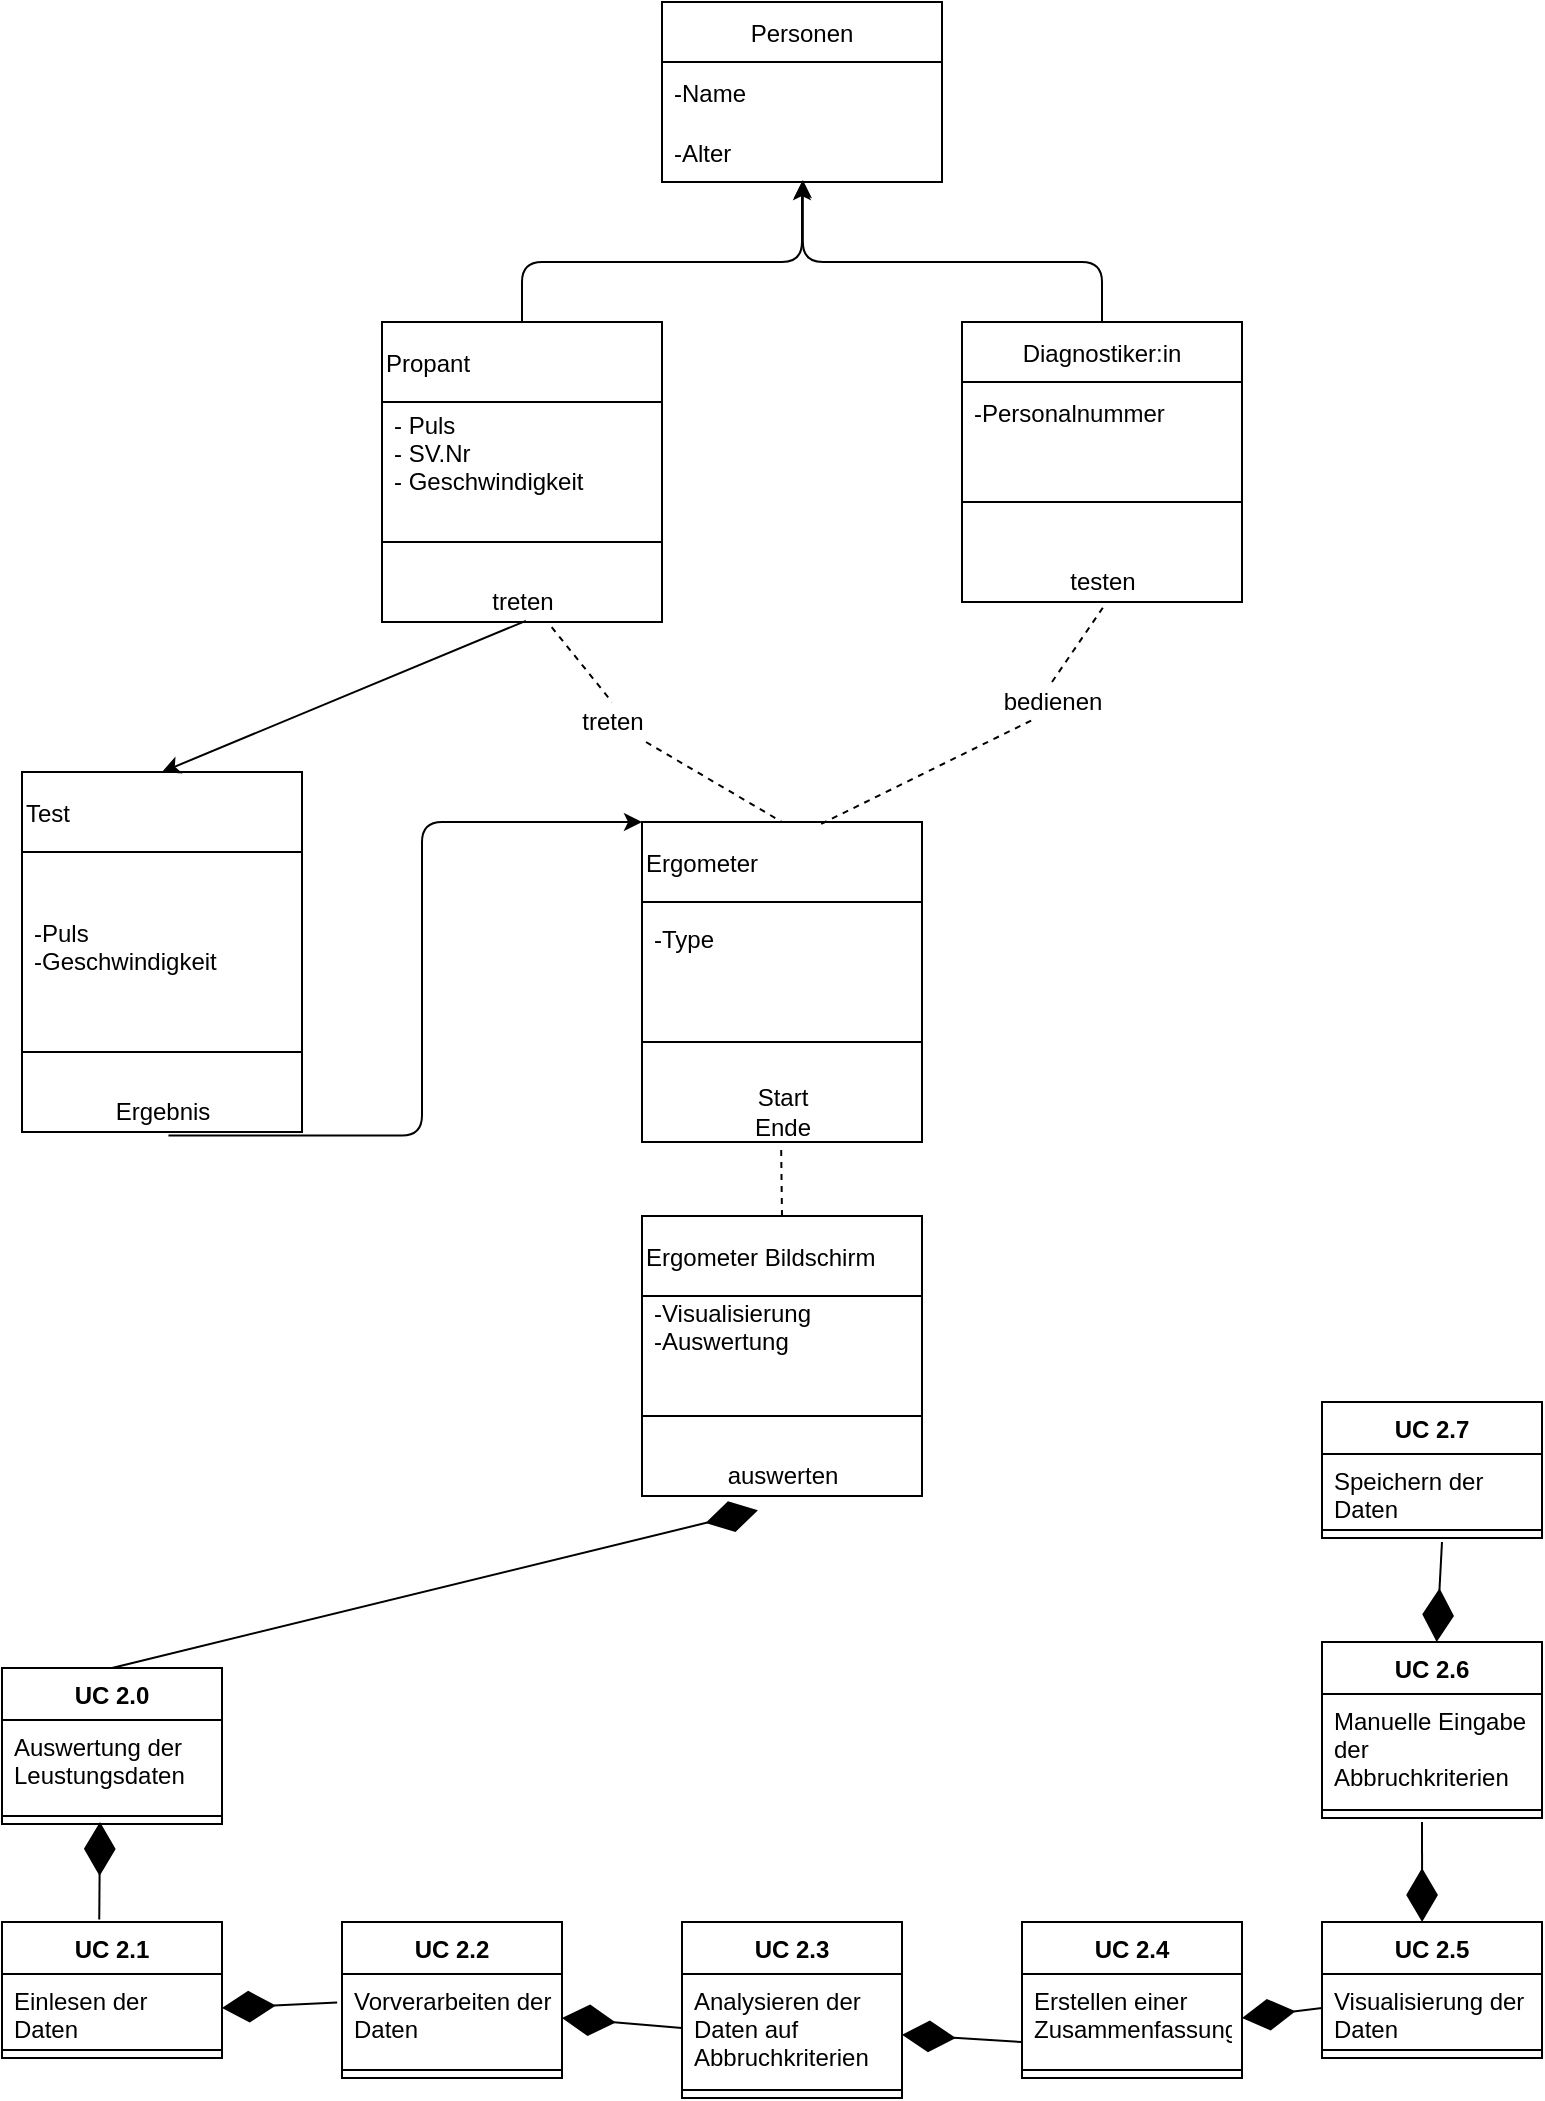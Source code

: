 <mxfile>
    <diagram id="97Y9pvVlC7XPr3LZC0Za" name="Page-1">
        <mxGraphModel dx="1333" dy="1031" grid="1" gridSize="10" guides="1" tooltips="1" connect="1" arrows="1" fold="1" page="1" pageScale="1" pageWidth="827" pageHeight="1169" math="0" shadow="0">
            <root>
                <mxCell id="0"/>
                <mxCell id="1" parent="0"/>
                <mxCell id="2" value="Personen" style="swimlane;fontStyle=0;childLayout=stackLayout;horizontal=1;startSize=30;horizontalStack=0;resizeParent=1;resizeParentMax=0;resizeLast=0;collapsible=1;marginBottom=0;" vertex="1" parent="1">
                    <mxGeometry x="370" y="20" width="140" height="90" as="geometry"/>
                </mxCell>
                <mxCell id="3" value="-Name" style="text;strokeColor=none;fillColor=none;align=left;verticalAlign=middle;spacingLeft=4;spacingRight=4;overflow=hidden;points=[[0,0.5],[1,0.5]];portConstraint=eastwest;rotatable=0;" vertex="1" parent="2">
                    <mxGeometry y="30" width="140" height="30" as="geometry"/>
                </mxCell>
                <mxCell id="5" value="-Alter" style="text;strokeColor=none;fillColor=none;align=left;verticalAlign=middle;spacingLeft=4;spacingRight=4;overflow=hidden;points=[[0,0.5],[1,0.5]];portConstraint=eastwest;rotatable=0;" vertex="1" parent="2">
                    <mxGeometry y="60" width="140" height="30" as="geometry"/>
                </mxCell>
                <mxCell id="6" value="Propant" style="swimlane;fontStyle=0;childLayout=stackLayout;horizontal=1;startSize=40;horizontalStack=0;resizeParent=1;resizeParentMax=0;resizeLast=0;collapsible=1;marginBottom=0;align=left;" vertex="1" parent="1">
                    <mxGeometry x="230" y="180" width="140" height="150" as="geometry"/>
                </mxCell>
                <mxCell id="9" value="- Puls&#10;- SV.Nr&#10;- Geschwindigkeit" style="text;strokeColor=none;fillColor=none;align=left;verticalAlign=middle;spacingLeft=4;spacingRight=4;overflow=hidden;points=[[0,0.5],[1,0.5]];portConstraint=eastwest;rotatable=0;" vertex="1" parent="6">
                    <mxGeometry y="40" width="140" height="50" as="geometry"/>
                </mxCell>
                <mxCell id="32" value="" style="shape=crossbar;whiteSpace=wrap;html=1;rounded=1;" vertex="1" parent="6">
                    <mxGeometry y="90" width="140" height="40" as="geometry"/>
                </mxCell>
                <mxCell id="33" value="treten" style="text;html=1;align=center;verticalAlign=middle;resizable=0;points=[];autosize=1;strokeColor=none;fillColor=none;" vertex="1" parent="6">
                    <mxGeometry y="130" width="140" height="20" as="geometry"/>
                </mxCell>
                <mxCell id="10" value="Diagnostiker:in" style="swimlane;fontStyle=0;childLayout=stackLayout;horizontal=1;startSize=30;horizontalStack=0;resizeParent=1;resizeParentMax=0;resizeLast=0;collapsible=1;marginBottom=0;" vertex="1" parent="1">
                    <mxGeometry x="520" y="180" width="140" height="140" as="geometry"/>
                </mxCell>
                <mxCell id="13" value="-Personalnummer" style="text;strokeColor=none;fillColor=none;align=left;verticalAlign=middle;spacingLeft=4;spacingRight=4;overflow=hidden;points=[[0,0.5],[1,0.5]];portConstraint=eastwest;rotatable=0;" vertex="1" parent="10">
                    <mxGeometry y="30" width="140" height="30" as="geometry"/>
                </mxCell>
                <mxCell id="34" value="" style="shape=crossbar;whiteSpace=wrap;html=1;rounded=1;" vertex="1" parent="10">
                    <mxGeometry y="60" width="140" height="60" as="geometry"/>
                </mxCell>
                <mxCell id="35" value="testen" style="text;html=1;align=center;verticalAlign=middle;resizable=0;points=[];autosize=1;strokeColor=none;fillColor=none;" vertex="1" parent="10">
                    <mxGeometry y="120" width="140" height="20" as="geometry"/>
                </mxCell>
                <mxCell id="18" value="" style="edgeStyle=elbowEdgeStyle;elbow=vertical;endArrow=classic;html=1;exitX=0.5;exitY=0;exitDx=0;exitDy=0;" edge="1" parent="1" source="6" target="5">
                    <mxGeometry width="50" height="50" relative="1" as="geometry">
                        <mxPoint x="420" y="300" as="sourcePoint"/>
                        <mxPoint x="470" y="250" as="targetPoint"/>
                        <Array as="points">
                            <mxPoint x="440" y="150"/>
                        </Array>
                    </mxGeometry>
                </mxCell>
                <mxCell id="19" value="" style="edgeStyle=elbowEdgeStyle;elbow=vertical;endArrow=classic;html=1;exitX=0.5;exitY=0;exitDx=0;exitDy=0;entryX=0.503;entryY=0.967;entryDx=0;entryDy=0;entryPerimeter=0;" edge="1" parent="1" source="10" target="5">
                    <mxGeometry width="50" height="50" relative="1" as="geometry">
                        <mxPoint x="420" y="300" as="sourcePoint"/>
                        <mxPoint x="440" y="200" as="targetPoint"/>
                        <Array as="points">
                            <mxPoint x="520" y="150"/>
                            <mxPoint x="510" y="230"/>
                            <mxPoint x="440" y="190"/>
                        </Array>
                    </mxGeometry>
                </mxCell>
                <mxCell id="40" value="" style="endArrow=none;dashed=1;html=1;entryX=0.514;entryY=1.03;entryDx=0;entryDy=0;entryPerimeter=0;exitX=0.5;exitY=0;exitDx=0;exitDy=0;startArrow=none;" edge="1" parent="1" source="44" target="35">
                    <mxGeometry width="50" height="50" relative="1" as="geometry">
                        <mxPoint x="370" y="610" as="sourcePoint"/>
                        <mxPoint x="420" y="560" as="targetPoint"/>
                    </mxGeometry>
                </mxCell>
                <mxCell id="44" value="bedienen" style="text;html=1;align=center;verticalAlign=middle;resizable=0;points=[];autosize=1;strokeColor=none;fillColor=none;" vertex="1" parent="1">
                    <mxGeometry x="530" y="360" width="70" height="20" as="geometry"/>
                </mxCell>
                <mxCell id="46" value="treten" style="text;html=1;align=center;verticalAlign=middle;resizable=0;points=[];autosize=1;strokeColor=none;fillColor=none;" vertex="1" parent="1">
                    <mxGeometry x="320" y="370" width="50" height="20" as="geometry"/>
                </mxCell>
                <mxCell id="47" value="" style="endArrow=none;dashed=1;html=1;entryX=0.5;entryY=0;entryDx=0;entryDy=0;exitX=0.606;exitY=1.13;exitDx=0;exitDy=0;exitPerimeter=0;" edge="1" parent="1" source="33" target="46">
                    <mxGeometry width="50" height="50" relative="1" as="geometry">
                        <mxPoint x="314.84" y="422.6" as="sourcePoint"/>
                        <mxPoint x="440" y="520" as="targetPoint"/>
                    </mxGeometry>
                </mxCell>
                <mxCell id="48" value="Test" style="swimlane;fontStyle=0;childLayout=stackLayout;horizontal=1;startSize=40;horizontalStack=0;resizeParent=1;resizeParentMax=0;resizeLast=0;collapsible=1;marginBottom=0;align=left;" vertex="1" parent="1">
                    <mxGeometry x="50" y="405" width="140" height="180" as="geometry"/>
                </mxCell>
                <mxCell id="49" value="&#10;-Puls&#10;-Geschwindigkeit" style="text;strokeColor=none;fillColor=none;align=left;verticalAlign=middle;spacingLeft=4;spacingRight=4;overflow=hidden;points=[[0,0.5],[1,0.5]];portConstraint=eastwest;rotatable=0;" vertex="1" parent="48">
                    <mxGeometry y="40" width="140" height="80" as="geometry"/>
                </mxCell>
                <mxCell id="50" value="" style="shape=crossbar;whiteSpace=wrap;html=1;rounded=1;" vertex="1" parent="48">
                    <mxGeometry y="120" width="140" height="40" as="geometry"/>
                </mxCell>
                <mxCell id="51" value="Ergebnis" style="text;html=1;align=center;verticalAlign=middle;resizable=0;points=[];autosize=1;strokeColor=none;fillColor=none;" vertex="1" parent="48">
                    <mxGeometry y="160" width="140" height="20" as="geometry"/>
                </mxCell>
                <mxCell id="53" value="" style="endArrow=classic;html=1;entryX=0.5;entryY=0;entryDx=0;entryDy=0;exitX=0.514;exitY=0.97;exitDx=0;exitDy=0;exitPerimeter=0;" edge="1" parent="1" source="33" target="48">
                    <mxGeometry width="50" height="50" relative="1" as="geometry">
                        <mxPoint x="370" y="630" as="sourcePoint"/>
                        <mxPoint x="310" y="520" as="targetPoint"/>
                    </mxGeometry>
                </mxCell>
                <mxCell id="54" value="Ergometer" style="swimlane;fontStyle=0;childLayout=stackLayout;horizontal=1;startSize=40;horizontalStack=0;resizeParent=1;resizeParentMax=0;resizeLast=0;collapsible=1;marginBottom=0;align=left;" vertex="1" parent="1">
                    <mxGeometry x="360" y="430" width="140" height="160" as="geometry"/>
                </mxCell>
                <mxCell id="55" value="-Type&#10;" style="text;strokeColor=none;fillColor=none;align=left;verticalAlign=middle;spacingLeft=4;spacingRight=4;overflow=hidden;points=[[0,0.5],[1,0.5]];portConstraint=eastwest;rotatable=0;" vertex="1" parent="54">
                    <mxGeometry y="40" width="140" height="50" as="geometry"/>
                </mxCell>
                <mxCell id="56" value="" style="shape=crossbar;whiteSpace=wrap;html=1;rounded=1;" vertex="1" parent="54">
                    <mxGeometry y="90" width="140" height="40" as="geometry"/>
                </mxCell>
                <mxCell id="57" value="Start&lt;br&gt;Ende" style="text;html=1;align=center;verticalAlign=middle;resizable=0;points=[];autosize=1;strokeColor=none;fillColor=none;" vertex="1" parent="54">
                    <mxGeometry y="130" width="140" height="30" as="geometry"/>
                </mxCell>
                <mxCell id="62" value="" style="endArrow=none;dashed=1;html=1;entryX=0.36;entryY=0.95;entryDx=0;entryDy=0;entryPerimeter=0;exitX=0.64;exitY=0.006;exitDx=0;exitDy=0;exitPerimeter=0;" edge="1" parent="1" source="54" target="44">
                    <mxGeometry width="50" height="50" relative="1" as="geometry">
                        <mxPoint x="370" y="720" as="sourcePoint"/>
                        <mxPoint x="420" y="670" as="targetPoint"/>
                    </mxGeometry>
                </mxCell>
                <mxCell id="63" value="" style="endArrow=none;dashed=1;html=1;entryX=0.5;entryY=0;entryDx=0;entryDy=0;" edge="1" parent="1" source="46" target="54">
                    <mxGeometry width="50" height="50" relative="1" as="geometry">
                        <mxPoint x="370" y="720" as="sourcePoint"/>
                        <mxPoint x="420" y="670" as="targetPoint"/>
                    </mxGeometry>
                </mxCell>
                <mxCell id="65" value="" style="edgeStyle=elbowEdgeStyle;elbow=horizontal;endArrow=classic;html=1;exitX=0.523;exitY=1.09;exitDx=0;exitDy=0;exitPerimeter=0;entryX=0;entryY=0;entryDx=0;entryDy=0;" edge="1" parent="1" source="51" target="54">
                    <mxGeometry width="50" height="50" relative="1" as="geometry">
                        <mxPoint x="370" y="780" as="sourcePoint"/>
                        <mxPoint x="360" y="540" as="targetPoint"/>
                        <Array as="points">
                            <mxPoint x="250" y="550"/>
                            <mxPoint x="360" y="530"/>
                            <mxPoint x="297" y="750"/>
                        </Array>
                    </mxGeometry>
                </mxCell>
                <mxCell id="36" value="Ergometer Bildschirm" style="swimlane;fontStyle=0;childLayout=stackLayout;horizontal=1;startSize=40;horizontalStack=0;resizeParent=1;resizeParentMax=0;resizeLast=0;collapsible=1;marginBottom=0;align=left;" vertex="1" parent="1">
                    <mxGeometry x="360" y="627" width="140" height="140" as="geometry"/>
                </mxCell>
                <mxCell id="37" value="-Visualisierung&#10;-Auswertung&#10;" style="text;strokeColor=none;fillColor=none;align=left;verticalAlign=middle;spacingLeft=4;spacingRight=4;overflow=hidden;points=[[0,0.5],[1,0.5]];portConstraint=eastwest;rotatable=0;" vertex="1" parent="36">
                    <mxGeometry y="40" width="140" height="40" as="geometry"/>
                </mxCell>
                <mxCell id="38" value="" style="shape=crossbar;whiteSpace=wrap;html=1;rounded=1;" vertex="1" parent="36">
                    <mxGeometry y="80" width="140" height="40" as="geometry"/>
                </mxCell>
                <mxCell id="39" value="auswerten" style="text;html=1;align=center;verticalAlign=middle;resizable=0;points=[];autosize=1;strokeColor=none;fillColor=none;" vertex="1" parent="36">
                    <mxGeometry y="120" width="140" height="20" as="geometry"/>
                </mxCell>
                <mxCell id="68" value="" style="endArrow=none;dashed=1;html=1;entryX=0.497;entryY=1.087;entryDx=0;entryDy=0;entryPerimeter=0;exitX=0.5;exitY=0;exitDx=0;exitDy=0;" edge="1" parent="1" source="36" target="57">
                    <mxGeometry width="50" height="50" relative="1" as="geometry">
                        <mxPoint x="370" y="980" as="sourcePoint"/>
                        <mxPoint x="420" y="930" as="targetPoint"/>
                    </mxGeometry>
                </mxCell>
                <mxCell id="105" value="UC 2.7" style="swimlane;fontStyle=1;align=center;verticalAlign=top;childLayout=stackLayout;horizontal=1;startSize=26;horizontalStack=0;resizeParent=1;resizeParentMax=0;resizeLast=0;collapsible=1;marginBottom=0;" vertex="1" parent="1">
                    <mxGeometry x="700" y="720" width="110" height="68" as="geometry"/>
                </mxCell>
                <mxCell id="106" value="Speichern der&#10;Daten" style="text;strokeColor=none;fillColor=none;align=left;verticalAlign=top;spacingLeft=4;spacingRight=4;overflow=hidden;rotatable=0;points=[[0,0.5],[1,0.5]];portConstraint=eastwest;" vertex="1" parent="105">
                    <mxGeometry y="26" width="110" height="34" as="geometry"/>
                </mxCell>
                <mxCell id="107" value="" style="line;strokeWidth=1;fillColor=none;align=left;verticalAlign=middle;spacingTop=-1;spacingLeft=3;spacingRight=3;rotatable=0;labelPosition=right;points=[];portConstraint=eastwest;" vertex="1" parent="105">
                    <mxGeometry y="60" width="110" height="8" as="geometry"/>
                </mxCell>
                <mxCell id="110" value="UC 2.0" style="swimlane;fontStyle=1;align=center;verticalAlign=top;childLayout=stackLayout;horizontal=1;startSize=26;horizontalStack=0;resizeParent=1;resizeParentMax=0;resizeLast=0;collapsible=1;marginBottom=0;" vertex="1" parent="1">
                    <mxGeometry x="40" y="853" width="110" height="78" as="geometry"/>
                </mxCell>
                <mxCell id="111" value="Auswertung der &#10;Leustungsdaten" style="text;strokeColor=none;fillColor=none;align=left;verticalAlign=top;spacingLeft=4;spacingRight=4;overflow=hidden;rotatable=0;points=[[0,0.5],[1,0.5]];portConstraint=eastwest;" vertex="1" parent="110">
                    <mxGeometry y="26" width="110" height="44" as="geometry"/>
                </mxCell>
                <mxCell id="112" value="" style="line;strokeWidth=1;fillColor=none;align=left;verticalAlign=middle;spacingTop=-1;spacingLeft=3;spacingRight=3;rotatable=0;labelPosition=right;points=[];portConstraint=eastwest;" vertex="1" parent="110">
                    <mxGeometry y="70" width="110" height="8" as="geometry"/>
                </mxCell>
                <mxCell id="114" value="UC 2.6" style="swimlane;fontStyle=1;align=center;verticalAlign=top;childLayout=stackLayout;horizontal=1;startSize=26;horizontalStack=0;resizeParent=1;resizeParentMax=0;resizeLast=0;collapsible=1;marginBottom=0;" vertex="1" parent="1">
                    <mxGeometry x="700" y="840" width="110" height="88" as="geometry"/>
                </mxCell>
                <mxCell id="115" value="Manuelle Eingabe &#10;der &#10;Abbruchkriterien" style="text;strokeColor=none;fillColor=none;align=left;verticalAlign=top;spacingLeft=4;spacingRight=4;overflow=hidden;rotatable=0;points=[[0,0.5],[1,0.5]];portConstraint=eastwest;" vertex="1" parent="114">
                    <mxGeometry y="26" width="110" height="54" as="geometry"/>
                </mxCell>
                <mxCell id="116" value="" style="line;strokeWidth=1;fillColor=none;align=left;verticalAlign=middle;spacingTop=-1;spacingLeft=3;spacingRight=3;rotatable=0;labelPosition=right;points=[];portConstraint=eastwest;" vertex="1" parent="114">
                    <mxGeometry y="80" width="110" height="8" as="geometry"/>
                </mxCell>
                <mxCell id="118" value="UC 2.5" style="swimlane;fontStyle=1;align=center;verticalAlign=top;childLayout=stackLayout;horizontal=1;startSize=26;horizontalStack=0;resizeParent=1;resizeParentMax=0;resizeLast=0;collapsible=1;marginBottom=0;" vertex="1" parent="1">
                    <mxGeometry x="700" y="980" width="110" height="68" as="geometry"/>
                </mxCell>
                <mxCell id="119" value="Visualisierung der &#10;Daten" style="text;strokeColor=none;fillColor=none;align=left;verticalAlign=top;spacingLeft=4;spacingRight=4;overflow=hidden;rotatable=0;points=[[0,0.5],[1,0.5]];portConstraint=eastwest;" vertex="1" parent="118">
                    <mxGeometry y="26" width="110" height="34" as="geometry"/>
                </mxCell>
                <mxCell id="120" value="" style="line;strokeWidth=1;fillColor=none;align=left;verticalAlign=middle;spacingTop=-1;spacingLeft=3;spacingRight=3;rotatable=0;labelPosition=right;points=[];portConstraint=eastwest;" vertex="1" parent="118">
                    <mxGeometry y="60" width="110" height="8" as="geometry"/>
                </mxCell>
                <mxCell id="122" value="UC 2.4" style="swimlane;fontStyle=1;align=center;verticalAlign=top;childLayout=stackLayout;horizontal=1;startSize=26;horizontalStack=0;resizeParent=1;resizeParentMax=0;resizeLast=0;collapsible=1;marginBottom=0;" vertex="1" parent="1">
                    <mxGeometry x="550" y="980" width="110" height="78" as="geometry"/>
                </mxCell>
                <mxCell id="123" value="Erstellen einer&#10;Zusammenfassung" style="text;strokeColor=none;fillColor=none;align=left;verticalAlign=top;spacingLeft=4;spacingRight=4;overflow=hidden;rotatable=0;points=[[0,0.5],[1,0.5]];portConstraint=eastwest;" vertex="1" parent="122">
                    <mxGeometry y="26" width="110" height="44" as="geometry"/>
                </mxCell>
                <mxCell id="124" value="" style="line;strokeWidth=1;fillColor=none;align=left;verticalAlign=middle;spacingTop=-1;spacingLeft=3;spacingRight=3;rotatable=0;labelPosition=right;points=[];portConstraint=eastwest;" vertex="1" parent="122">
                    <mxGeometry y="70" width="110" height="8" as="geometry"/>
                </mxCell>
                <mxCell id="126" value="UC 2.3" style="swimlane;fontStyle=1;align=center;verticalAlign=top;childLayout=stackLayout;horizontal=1;startSize=26;horizontalStack=0;resizeParent=1;resizeParentMax=0;resizeLast=0;collapsible=1;marginBottom=0;" vertex="1" parent="1">
                    <mxGeometry x="380" y="980" width="110" height="88" as="geometry"/>
                </mxCell>
                <mxCell id="127" value="Analysieren der&#10;Daten auf&#10;Abbruchkriterien" style="text;strokeColor=none;fillColor=none;align=left;verticalAlign=top;spacingLeft=4;spacingRight=4;overflow=hidden;rotatable=0;points=[[0,0.5],[1,0.5]];portConstraint=eastwest;" vertex="1" parent="126">
                    <mxGeometry y="26" width="110" height="54" as="geometry"/>
                </mxCell>
                <mxCell id="128" value="" style="line;strokeWidth=1;fillColor=none;align=left;verticalAlign=middle;spacingTop=-1;spacingLeft=3;spacingRight=3;rotatable=0;labelPosition=right;points=[];portConstraint=eastwest;" vertex="1" parent="126">
                    <mxGeometry y="80" width="110" height="8" as="geometry"/>
                </mxCell>
                <mxCell id="130" value="UC 2.2" style="swimlane;fontStyle=1;align=center;verticalAlign=top;childLayout=stackLayout;horizontal=1;startSize=26;horizontalStack=0;resizeParent=1;resizeParentMax=0;resizeLast=0;collapsible=1;marginBottom=0;" vertex="1" parent="1">
                    <mxGeometry x="210" y="980" width="110" height="78" as="geometry"/>
                </mxCell>
                <mxCell id="131" value="Vorverarbeiten der&#10;Daten&#10;" style="text;strokeColor=none;fillColor=none;align=left;verticalAlign=top;spacingLeft=4;spacingRight=4;overflow=hidden;rotatable=0;points=[[0,0.5],[1,0.5]];portConstraint=eastwest;" vertex="1" parent="130">
                    <mxGeometry y="26" width="110" height="44" as="geometry"/>
                </mxCell>
                <mxCell id="132" value="" style="line;strokeWidth=1;fillColor=none;align=left;verticalAlign=middle;spacingTop=-1;spacingLeft=3;spacingRight=3;rotatable=0;labelPosition=right;points=[];portConstraint=eastwest;" vertex="1" parent="130">
                    <mxGeometry y="70" width="110" height="8" as="geometry"/>
                </mxCell>
                <mxCell id="134" value="UC 2.1" style="swimlane;fontStyle=1;align=center;verticalAlign=top;childLayout=stackLayout;horizontal=1;startSize=26;horizontalStack=0;resizeParent=1;resizeParentMax=0;resizeLast=0;collapsible=1;marginBottom=0;" vertex="1" parent="1">
                    <mxGeometry x="40" y="980" width="110" height="68" as="geometry"/>
                </mxCell>
                <mxCell id="135" value="Einlesen der &#10;Daten" style="text;strokeColor=none;fillColor=none;align=left;verticalAlign=top;spacingLeft=4;spacingRight=4;overflow=hidden;rotatable=0;points=[[0,0.5],[1,0.5]];portConstraint=eastwest;" vertex="1" parent="134">
                    <mxGeometry y="26" width="110" height="34" as="geometry"/>
                </mxCell>
                <mxCell id="136" value="" style="line;strokeWidth=1;fillColor=none;align=left;verticalAlign=middle;spacingTop=-1;spacingLeft=3;spacingRight=3;rotatable=0;labelPosition=right;points=[];portConstraint=eastwest;" vertex="1" parent="134">
                    <mxGeometry y="60" width="110" height="8" as="geometry"/>
                </mxCell>
                <mxCell id="141" value="" style="endArrow=diamondThin;endFill=1;endSize=24;html=1;entryX=0.414;entryY=1.355;entryDx=0;entryDy=0;entryPerimeter=0;exitX=0.5;exitY=0;exitDx=0;exitDy=0;" edge="1" parent="1" source="110" target="39">
                    <mxGeometry width="160" relative="1" as="geometry">
                        <mxPoint x="100" y="850" as="sourcePoint"/>
                        <mxPoint x="780" y="690" as="targetPoint"/>
                    </mxGeometry>
                </mxCell>
                <mxCell id="142" value="" style="endArrow=diamondThin;endFill=1;endSize=24;html=1;exitX=0.442;exitY=-0.018;exitDx=0;exitDy=0;exitPerimeter=0;" edge="1" parent="1" source="134">
                    <mxGeometry width="160" relative="1" as="geometry">
                        <mxPoint x="120" y="900" as="sourcePoint"/>
                        <mxPoint x="89" y="930" as="targetPoint"/>
                    </mxGeometry>
                </mxCell>
                <mxCell id="143" value="" style="endArrow=diamondThin;endFill=1;endSize=24;html=1;exitX=-0.022;exitY=0.324;exitDx=0;exitDy=0;exitPerimeter=0;entryX=1;entryY=0.5;entryDx=0;entryDy=0;" edge="1" parent="1" source="131" target="135">
                    <mxGeometry width="160" relative="1" as="geometry">
                        <mxPoint x="120" y="1000" as="sourcePoint"/>
                        <mxPoint x="280" y="1000" as="targetPoint"/>
                    </mxGeometry>
                </mxCell>
                <mxCell id="144" value="" style="endArrow=diamondThin;endFill=1;endSize=24;html=1;exitX=0;exitY=0.5;exitDx=0;exitDy=0;entryX=1;entryY=0.5;entryDx=0;entryDy=0;" edge="1" parent="1" source="127" target="131">
                    <mxGeometry width="160" relative="1" as="geometry">
                        <mxPoint x="270" y="1020" as="sourcePoint"/>
                        <mxPoint x="430" y="1020" as="targetPoint"/>
                    </mxGeometry>
                </mxCell>
                <mxCell id="145" value="" style="endArrow=diamondThin;endFill=1;endSize=24;html=1;exitX=0;exitY=0.773;exitDx=0;exitDy=0;exitPerimeter=0;" edge="1" parent="1" source="123" target="127">
                    <mxGeometry width="160" relative="1" as="geometry">
                        <mxPoint x="400" y="1040" as="sourcePoint"/>
                        <mxPoint x="490" y="1040" as="targetPoint"/>
                    </mxGeometry>
                </mxCell>
                <mxCell id="146" value="" style="endArrow=diamondThin;endFill=1;endSize=24;html=1;exitX=0;exitY=0.5;exitDx=0;exitDy=0;entryX=1;entryY=0.5;entryDx=0;entryDy=0;" edge="1" parent="1" source="119" target="123">
                    <mxGeometry width="160" relative="1" as="geometry">
                        <mxPoint x="580" y="1060" as="sourcePoint"/>
                        <mxPoint x="740" y="1060" as="targetPoint"/>
                    </mxGeometry>
                </mxCell>
                <mxCell id="147" value="" style="endArrow=diamondThin;endFill=1;endSize=24;html=1;entryX=0.455;entryY=0;entryDx=0;entryDy=0;entryPerimeter=0;" edge="1" parent="1" target="118">
                    <mxGeometry width="160" relative="1" as="geometry">
                        <mxPoint x="750" y="930" as="sourcePoint"/>
                        <mxPoint x="740" y="950" as="targetPoint"/>
                    </mxGeometry>
                </mxCell>
                <mxCell id="148" value="" style="endArrow=diamondThin;endFill=1;endSize=24;html=1;" edge="1" parent="1" target="114">
                    <mxGeometry width="160" relative="1" as="geometry">
                        <mxPoint x="760" y="790" as="sourcePoint"/>
                        <mxPoint x="740" y="950" as="targetPoint"/>
                    </mxGeometry>
                </mxCell>
            </root>
        </mxGraphModel>
    </diagram>
</mxfile>